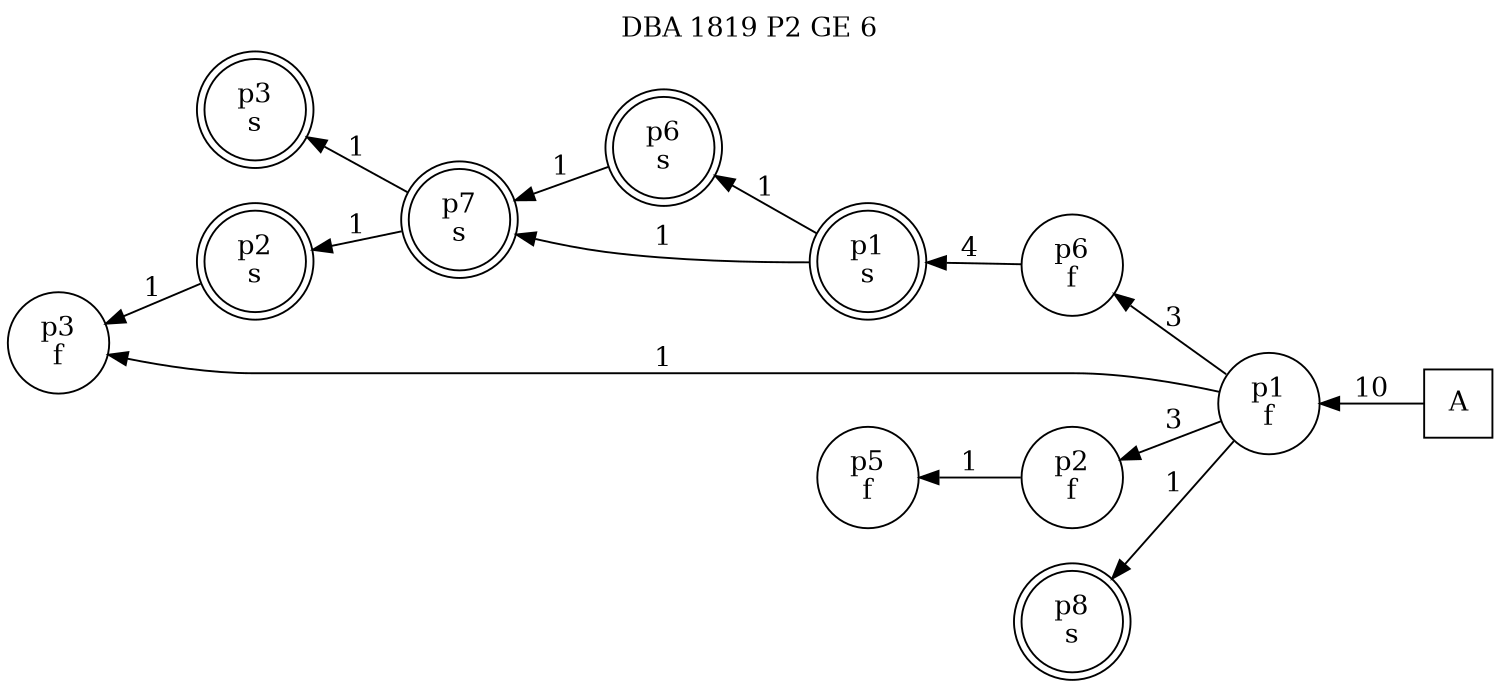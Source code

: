 digraph DBA_1819_P2_GE_6_GOOD {
labelloc="tl"
label= " DBA 1819 P2 GE 6 "
rankdir="RL";
graph [ size=" 10 , 10 !"]

"A" [shape="square" label="A"]
"p1_f" [shape="circle" label="p1
f"]
"p6_f" [shape="circle" label="p6
f"]
"p1_s" [shape="doublecircle" label="p1
s"]
"p6_s" [shape="doublecircle" label="p6
s"]
"p7_s" [shape="doublecircle" label="p7
s"]
"p3_s" [shape="doublecircle" label="p3
s"]
"p2_s" [shape="doublecircle" label="p2
s"]
"p3_f" [shape="circle" label="p3
f"]
"p2_f" [shape="circle" label="p2
f"]
"p5_f" [shape="circle" label="p5
f"]
"p8_s" [shape="doublecircle" label="p8
s"]
"A" -> "p1_f" [ label=10]
"p1_f" -> "p6_f" [ label=3]
"p1_f" -> "p3_f" [ label=1]
"p1_f" -> "p2_f" [ label=3]
"p1_f" -> "p8_s" [ label=1]
"p6_f" -> "p1_s" [ label=4]
"p1_s" -> "p6_s" [ label=1]
"p1_s" -> "p7_s" [ label=1]
"p6_s" -> "p7_s" [ label=1]
"p7_s" -> "p3_s" [ label=1]
"p7_s" -> "p2_s" [ label=1]
"p2_s" -> "p3_f" [ label=1]
"p2_f" -> "p5_f" [ label=1]
}

